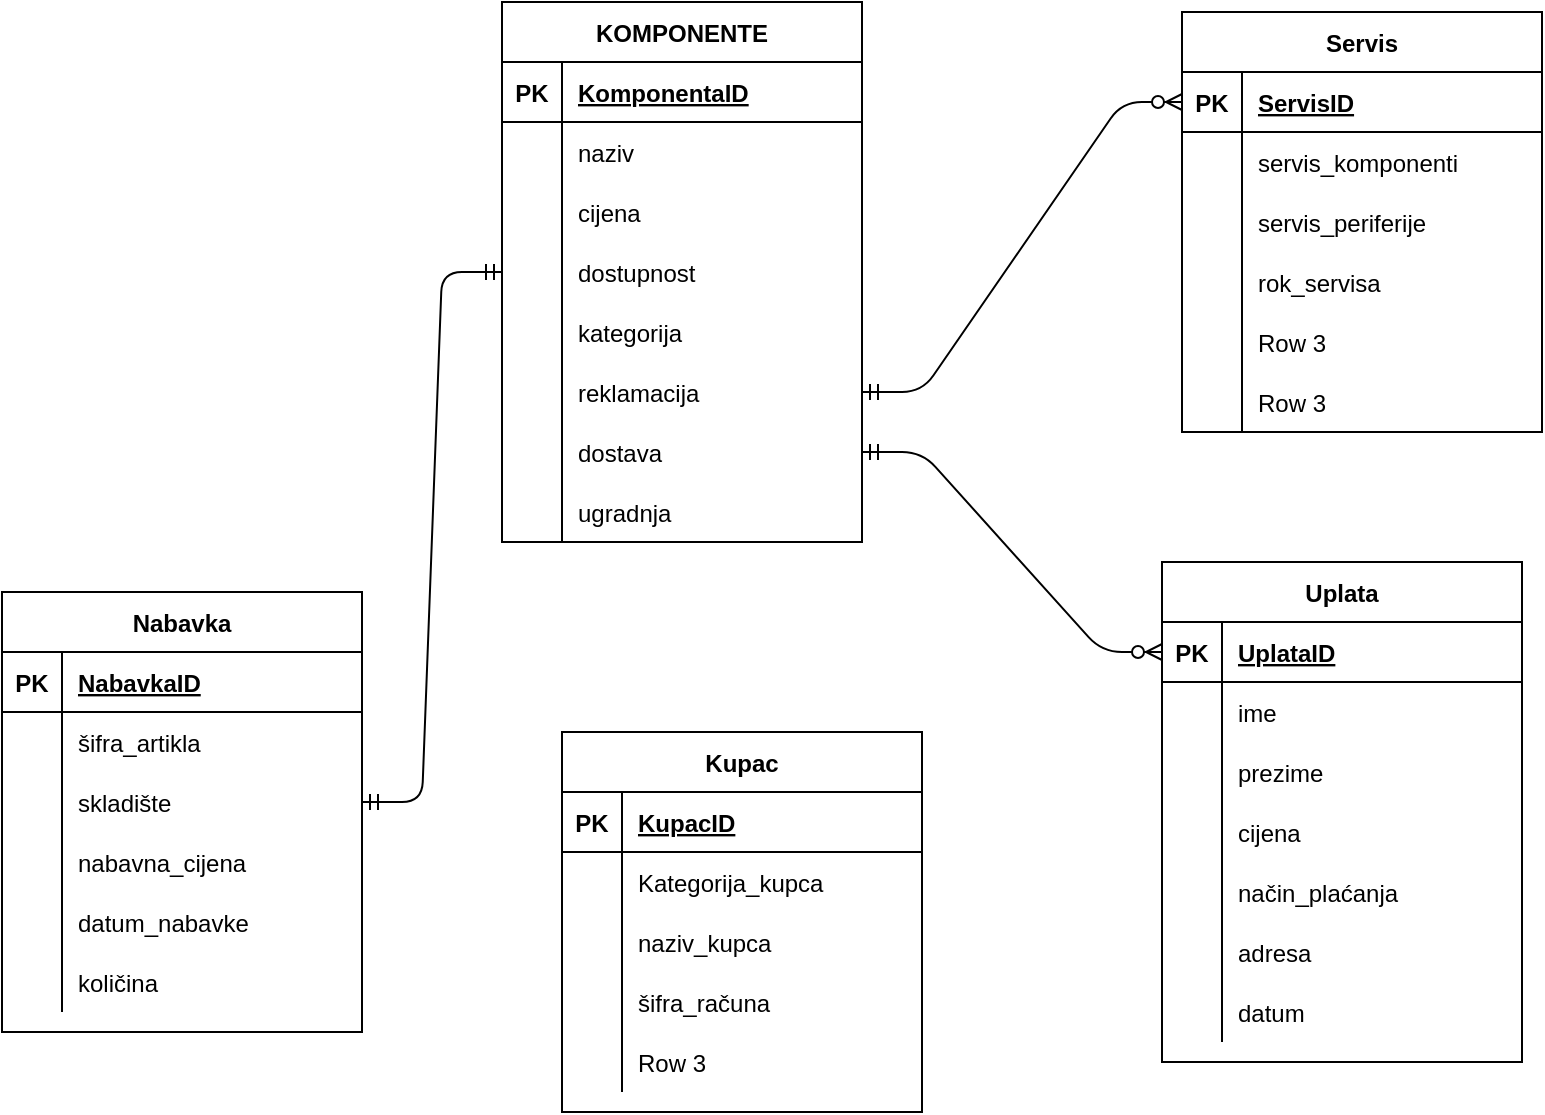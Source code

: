 <mxfile version="15.3.7" type="github">
  <diagram id="PAURH-QYAaBXtx5Qd6wN" name="Page-1">
    <mxGraphModel dx="1019" dy="555" grid="1" gridSize="10" guides="1" tooltips="1" connect="1" arrows="1" fold="1" page="1" pageScale="1" pageWidth="850" pageHeight="1100" math="0" shadow="0">
      <root>
        <mxCell id="0" />
        <mxCell id="1" parent="0" />
        <mxCell id="Yslhy3tIrCZkMZqKm0hO-27" value="Servis" style="shape=table;startSize=30;container=1;collapsible=1;childLayout=tableLayout;fixedRows=1;rowLines=0;fontStyle=1;align=center;resizeLast=1;" parent="1" vertex="1">
          <mxGeometry x="630" y="95" width="180" height="210" as="geometry" />
        </mxCell>
        <mxCell id="Yslhy3tIrCZkMZqKm0hO-28" value="" style="shape=partialRectangle;collapsible=0;dropTarget=0;pointerEvents=0;fillColor=none;top=0;left=0;bottom=1;right=0;points=[[0,0.5],[1,0.5]];portConstraint=eastwest;" parent="Yslhy3tIrCZkMZqKm0hO-27" vertex="1">
          <mxGeometry y="30" width="180" height="30" as="geometry" />
        </mxCell>
        <mxCell id="Yslhy3tIrCZkMZqKm0hO-29" value="PK" style="shape=partialRectangle;connectable=0;fillColor=none;top=0;left=0;bottom=0;right=0;fontStyle=1;overflow=hidden;" parent="Yslhy3tIrCZkMZqKm0hO-28" vertex="1">
          <mxGeometry width="30" height="30" as="geometry">
            <mxRectangle width="30" height="30" as="alternateBounds" />
          </mxGeometry>
        </mxCell>
        <mxCell id="Yslhy3tIrCZkMZqKm0hO-30" value="ServisID" style="shape=partialRectangle;connectable=0;fillColor=none;top=0;left=0;bottom=0;right=0;align=left;spacingLeft=6;fontStyle=5;overflow=hidden;" parent="Yslhy3tIrCZkMZqKm0hO-28" vertex="1">
          <mxGeometry x="30" width="150" height="30" as="geometry">
            <mxRectangle width="150" height="30" as="alternateBounds" />
          </mxGeometry>
        </mxCell>
        <mxCell id="Yslhy3tIrCZkMZqKm0hO-31" value="" style="shape=partialRectangle;collapsible=0;dropTarget=0;pointerEvents=0;fillColor=none;top=0;left=0;bottom=0;right=0;points=[[0,0.5],[1,0.5]];portConstraint=eastwest;" parent="Yslhy3tIrCZkMZqKm0hO-27" vertex="1">
          <mxGeometry y="60" width="180" height="30" as="geometry" />
        </mxCell>
        <mxCell id="Yslhy3tIrCZkMZqKm0hO-32" value="" style="shape=partialRectangle;connectable=0;fillColor=none;top=0;left=0;bottom=0;right=0;editable=1;overflow=hidden;" parent="Yslhy3tIrCZkMZqKm0hO-31" vertex="1">
          <mxGeometry width="30" height="30" as="geometry">
            <mxRectangle width="30" height="30" as="alternateBounds" />
          </mxGeometry>
        </mxCell>
        <mxCell id="Yslhy3tIrCZkMZqKm0hO-33" value="servis_komponenti" style="shape=partialRectangle;connectable=0;fillColor=none;top=0;left=0;bottom=0;right=0;align=left;spacingLeft=6;overflow=hidden;" parent="Yslhy3tIrCZkMZqKm0hO-31" vertex="1">
          <mxGeometry x="30" width="150" height="30" as="geometry">
            <mxRectangle width="150" height="30" as="alternateBounds" />
          </mxGeometry>
        </mxCell>
        <mxCell id="Yslhy3tIrCZkMZqKm0hO-34" value="" style="shape=partialRectangle;collapsible=0;dropTarget=0;pointerEvents=0;fillColor=none;top=0;left=0;bottom=0;right=0;points=[[0,0.5],[1,0.5]];portConstraint=eastwest;" parent="Yslhy3tIrCZkMZqKm0hO-27" vertex="1">
          <mxGeometry y="90" width="180" height="30" as="geometry" />
        </mxCell>
        <mxCell id="Yslhy3tIrCZkMZqKm0hO-35" value="" style="shape=partialRectangle;connectable=0;fillColor=none;top=0;left=0;bottom=0;right=0;editable=1;overflow=hidden;" parent="Yslhy3tIrCZkMZqKm0hO-34" vertex="1">
          <mxGeometry width="30" height="30" as="geometry">
            <mxRectangle width="30" height="30" as="alternateBounds" />
          </mxGeometry>
        </mxCell>
        <mxCell id="Yslhy3tIrCZkMZqKm0hO-36" value="servis_periferije" style="shape=partialRectangle;connectable=0;fillColor=none;top=0;left=0;bottom=0;right=0;align=left;spacingLeft=6;overflow=hidden;" parent="Yslhy3tIrCZkMZqKm0hO-34" vertex="1">
          <mxGeometry x="30" width="150" height="30" as="geometry">
            <mxRectangle width="150" height="30" as="alternateBounds" />
          </mxGeometry>
        </mxCell>
        <mxCell id="Yslhy3tIrCZkMZqKm0hO-37" value="" style="shape=partialRectangle;collapsible=0;dropTarget=0;pointerEvents=0;fillColor=none;top=0;left=0;bottom=0;right=0;points=[[0,0.5],[1,0.5]];portConstraint=eastwest;" parent="Yslhy3tIrCZkMZqKm0hO-27" vertex="1">
          <mxGeometry y="120" width="180" height="30" as="geometry" />
        </mxCell>
        <mxCell id="Yslhy3tIrCZkMZqKm0hO-38" value="" style="shape=partialRectangle;connectable=0;fillColor=none;top=0;left=0;bottom=0;right=0;editable=1;overflow=hidden;" parent="Yslhy3tIrCZkMZqKm0hO-37" vertex="1">
          <mxGeometry width="30" height="30" as="geometry">
            <mxRectangle width="30" height="30" as="alternateBounds" />
          </mxGeometry>
        </mxCell>
        <mxCell id="Yslhy3tIrCZkMZqKm0hO-39" value="rok_servisa" style="shape=partialRectangle;connectable=0;fillColor=none;top=0;left=0;bottom=0;right=0;align=left;spacingLeft=6;overflow=hidden;" parent="Yslhy3tIrCZkMZqKm0hO-37" vertex="1">
          <mxGeometry x="30" width="150" height="30" as="geometry">
            <mxRectangle width="150" height="30" as="alternateBounds" />
          </mxGeometry>
        </mxCell>
        <mxCell id="8AgJ1wSXoi3J1mDI-W0O-81" value="" style="shape=partialRectangle;collapsible=0;dropTarget=0;pointerEvents=0;fillColor=none;top=0;left=0;bottom=0;right=0;points=[[0,0.5],[1,0.5]];portConstraint=eastwest;" parent="Yslhy3tIrCZkMZqKm0hO-27" vertex="1">
          <mxGeometry y="150" width="180" height="30" as="geometry" />
        </mxCell>
        <mxCell id="8AgJ1wSXoi3J1mDI-W0O-82" value="" style="shape=partialRectangle;connectable=0;fillColor=none;top=0;left=0;bottom=0;right=0;editable=1;overflow=hidden;" parent="8AgJ1wSXoi3J1mDI-W0O-81" vertex="1">
          <mxGeometry width="30" height="30" as="geometry">
            <mxRectangle width="30" height="30" as="alternateBounds" />
          </mxGeometry>
        </mxCell>
        <mxCell id="8AgJ1wSXoi3J1mDI-W0O-83" value="Row 3" style="shape=partialRectangle;connectable=0;fillColor=none;top=0;left=0;bottom=0;right=0;align=left;spacingLeft=6;overflow=hidden;" parent="8AgJ1wSXoi3J1mDI-W0O-81" vertex="1">
          <mxGeometry x="30" width="150" height="30" as="geometry">
            <mxRectangle width="150" height="30" as="alternateBounds" />
          </mxGeometry>
        </mxCell>
        <mxCell id="8AgJ1wSXoi3J1mDI-W0O-84" value="" style="shape=partialRectangle;collapsible=0;dropTarget=0;pointerEvents=0;fillColor=none;top=0;left=0;bottom=0;right=0;points=[[0,0.5],[1,0.5]];portConstraint=eastwest;" parent="Yslhy3tIrCZkMZqKm0hO-27" vertex="1">
          <mxGeometry y="180" width="180" height="30" as="geometry" />
        </mxCell>
        <mxCell id="8AgJ1wSXoi3J1mDI-W0O-85" value="" style="shape=partialRectangle;connectable=0;fillColor=none;top=0;left=0;bottom=0;right=0;editable=1;overflow=hidden;" parent="8AgJ1wSXoi3J1mDI-W0O-84" vertex="1">
          <mxGeometry width="30" height="30" as="geometry">
            <mxRectangle width="30" height="30" as="alternateBounds" />
          </mxGeometry>
        </mxCell>
        <mxCell id="8AgJ1wSXoi3J1mDI-W0O-86" value="Row 3" style="shape=partialRectangle;connectable=0;fillColor=none;top=0;left=0;bottom=0;right=0;align=left;spacingLeft=6;overflow=hidden;" parent="8AgJ1wSXoi3J1mDI-W0O-84" vertex="1">
          <mxGeometry x="30" width="150" height="30" as="geometry">
            <mxRectangle width="150" height="30" as="alternateBounds" />
          </mxGeometry>
        </mxCell>
        <mxCell id="Yslhy3tIrCZkMZqKm0hO-40" value="Uplata" style="shape=table;startSize=30;container=1;collapsible=1;childLayout=tableLayout;fixedRows=1;rowLines=0;fontStyle=1;align=center;resizeLast=1;" parent="1" vertex="1">
          <mxGeometry x="620" y="370" width="180" height="250" as="geometry" />
        </mxCell>
        <mxCell id="Yslhy3tIrCZkMZqKm0hO-41" value="" style="shape=partialRectangle;collapsible=0;dropTarget=0;pointerEvents=0;fillColor=none;top=0;left=0;bottom=1;right=0;points=[[0,0.5],[1,0.5]];portConstraint=eastwest;" parent="Yslhy3tIrCZkMZqKm0hO-40" vertex="1">
          <mxGeometry y="30" width="180" height="30" as="geometry" />
        </mxCell>
        <mxCell id="Yslhy3tIrCZkMZqKm0hO-42" value="PK" style="shape=partialRectangle;connectable=0;fillColor=none;top=0;left=0;bottom=0;right=0;fontStyle=1;overflow=hidden;" parent="Yslhy3tIrCZkMZqKm0hO-41" vertex="1">
          <mxGeometry width="30" height="30" as="geometry">
            <mxRectangle width="30" height="30" as="alternateBounds" />
          </mxGeometry>
        </mxCell>
        <mxCell id="Yslhy3tIrCZkMZqKm0hO-43" value="UplataID" style="shape=partialRectangle;connectable=0;fillColor=none;top=0;left=0;bottom=0;right=0;align=left;spacingLeft=6;fontStyle=5;overflow=hidden;" parent="Yslhy3tIrCZkMZqKm0hO-41" vertex="1">
          <mxGeometry x="30" width="150" height="30" as="geometry">
            <mxRectangle width="150" height="30" as="alternateBounds" />
          </mxGeometry>
        </mxCell>
        <mxCell id="Yslhy3tIrCZkMZqKm0hO-44" value="" style="shape=partialRectangle;collapsible=0;dropTarget=0;pointerEvents=0;fillColor=none;top=0;left=0;bottom=0;right=0;points=[[0,0.5],[1,0.5]];portConstraint=eastwest;" parent="Yslhy3tIrCZkMZqKm0hO-40" vertex="1">
          <mxGeometry y="60" width="180" height="30" as="geometry" />
        </mxCell>
        <mxCell id="Yslhy3tIrCZkMZqKm0hO-45" value="" style="shape=partialRectangle;connectable=0;fillColor=none;top=0;left=0;bottom=0;right=0;editable=1;overflow=hidden;" parent="Yslhy3tIrCZkMZqKm0hO-44" vertex="1">
          <mxGeometry width="30" height="30" as="geometry">
            <mxRectangle width="30" height="30" as="alternateBounds" />
          </mxGeometry>
        </mxCell>
        <mxCell id="Yslhy3tIrCZkMZqKm0hO-46" value="ime" style="shape=partialRectangle;connectable=0;fillColor=none;top=0;left=0;bottom=0;right=0;align=left;spacingLeft=6;overflow=hidden;" parent="Yslhy3tIrCZkMZqKm0hO-44" vertex="1">
          <mxGeometry x="30" width="150" height="30" as="geometry">
            <mxRectangle width="150" height="30" as="alternateBounds" />
          </mxGeometry>
        </mxCell>
        <mxCell id="Yslhy3tIrCZkMZqKm0hO-47" value="" style="shape=partialRectangle;collapsible=0;dropTarget=0;pointerEvents=0;fillColor=none;top=0;left=0;bottom=0;right=0;points=[[0,0.5],[1,0.5]];portConstraint=eastwest;" parent="Yslhy3tIrCZkMZqKm0hO-40" vertex="1">
          <mxGeometry y="90" width="180" height="30" as="geometry" />
        </mxCell>
        <mxCell id="Yslhy3tIrCZkMZqKm0hO-48" value="" style="shape=partialRectangle;connectable=0;fillColor=none;top=0;left=0;bottom=0;right=0;editable=1;overflow=hidden;" parent="Yslhy3tIrCZkMZqKm0hO-47" vertex="1">
          <mxGeometry width="30" height="30" as="geometry">
            <mxRectangle width="30" height="30" as="alternateBounds" />
          </mxGeometry>
        </mxCell>
        <mxCell id="Yslhy3tIrCZkMZqKm0hO-49" value="prezime" style="shape=partialRectangle;connectable=0;fillColor=none;top=0;left=0;bottom=0;right=0;align=left;spacingLeft=6;overflow=hidden;" parent="Yslhy3tIrCZkMZqKm0hO-47" vertex="1">
          <mxGeometry x="30" width="150" height="30" as="geometry">
            <mxRectangle width="150" height="30" as="alternateBounds" />
          </mxGeometry>
        </mxCell>
        <mxCell id="Yslhy3tIrCZkMZqKm0hO-50" value="" style="shape=partialRectangle;collapsible=0;dropTarget=0;pointerEvents=0;fillColor=none;top=0;left=0;bottom=0;right=0;points=[[0,0.5],[1,0.5]];portConstraint=eastwest;" parent="Yslhy3tIrCZkMZqKm0hO-40" vertex="1">
          <mxGeometry y="120" width="180" height="30" as="geometry" />
        </mxCell>
        <mxCell id="Yslhy3tIrCZkMZqKm0hO-51" value="" style="shape=partialRectangle;connectable=0;fillColor=none;top=0;left=0;bottom=0;right=0;editable=1;overflow=hidden;" parent="Yslhy3tIrCZkMZqKm0hO-50" vertex="1">
          <mxGeometry width="30" height="30" as="geometry">
            <mxRectangle width="30" height="30" as="alternateBounds" />
          </mxGeometry>
        </mxCell>
        <mxCell id="Yslhy3tIrCZkMZqKm0hO-52" value="cijena" style="shape=partialRectangle;connectable=0;fillColor=none;top=0;left=0;bottom=0;right=0;align=left;spacingLeft=6;overflow=hidden;" parent="Yslhy3tIrCZkMZqKm0hO-50" vertex="1">
          <mxGeometry x="30" width="150" height="30" as="geometry">
            <mxRectangle width="150" height="30" as="alternateBounds" />
          </mxGeometry>
        </mxCell>
        <mxCell id="8AgJ1wSXoi3J1mDI-W0O-69" value="" style="shape=partialRectangle;collapsible=0;dropTarget=0;pointerEvents=0;fillColor=none;top=0;left=0;bottom=0;right=0;points=[[0,0.5],[1,0.5]];portConstraint=eastwest;" parent="Yslhy3tIrCZkMZqKm0hO-40" vertex="1">
          <mxGeometry y="150" width="180" height="30" as="geometry" />
        </mxCell>
        <mxCell id="8AgJ1wSXoi3J1mDI-W0O-70" value="" style="shape=partialRectangle;connectable=0;fillColor=none;top=0;left=0;bottom=0;right=0;editable=1;overflow=hidden;" parent="8AgJ1wSXoi3J1mDI-W0O-69" vertex="1">
          <mxGeometry width="30" height="30" as="geometry">
            <mxRectangle width="30" height="30" as="alternateBounds" />
          </mxGeometry>
        </mxCell>
        <mxCell id="8AgJ1wSXoi3J1mDI-W0O-71" value="način_plaćanja" style="shape=partialRectangle;connectable=0;fillColor=none;top=0;left=0;bottom=0;right=0;align=left;spacingLeft=6;overflow=hidden;" parent="8AgJ1wSXoi3J1mDI-W0O-69" vertex="1">
          <mxGeometry x="30" width="150" height="30" as="geometry">
            <mxRectangle width="150" height="30" as="alternateBounds" />
          </mxGeometry>
        </mxCell>
        <mxCell id="8AgJ1wSXoi3J1mDI-W0O-72" value="" style="shape=partialRectangle;collapsible=0;dropTarget=0;pointerEvents=0;fillColor=none;top=0;left=0;bottom=0;right=0;points=[[0,0.5],[1,0.5]];portConstraint=eastwest;" parent="Yslhy3tIrCZkMZqKm0hO-40" vertex="1">
          <mxGeometry y="180" width="180" height="30" as="geometry" />
        </mxCell>
        <mxCell id="8AgJ1wSXoi3J1mDI-W0O-73" value="" style="shape=partialRectangle;connectable=0;fillColor=none;top=0;left=0;bottom=0;right=0;editable=1;overflow=hidden;" parent="8AgJ1wSXoi3J1mDI-W0O-72" vertex="1">
          <mxGeometry width="30" height="30" as="geometry">
            <mxRectangle width="30" height="30" as="alternateBounds" />
          </mxGeometry>
        </mxCell>
        <mxCell id="8AgJ1wSXoi3J1mDI-W0O-74" value="adresa" style="shape=partialRectangle;connectable=0;fillColor=none;top=0;left=0;bottom=0;right=0;align=left;spacingLeft=6;overflow=hidden;" parent="8AgJ1wSXoi3J1mDI-W0O-72" vertex="1">
          <mxGeometry x="30" width="150" height="30" as="geometry">
            <mxRectangle width="150" height="30" as="alternateBounds" />
          </mxGeometry>
        </mxCell>
        <mxCell id="8AgJ1wSXoi3J1mDI-W0O-102" value="" style="shape=partialRectangle;collapsible=0;dropTarget=0;pointerEvents=0;fillColor=none;top=0;left=0;bottom=0;right=0;points=[[0,0.5],[1,0.5]];portConstraint=eastwest;" parent="Yslhy3tIrCZkMZqKm0hO-40" vertex="1">
          <mxGeometry y="210" width="180" height="30" as="geometry" />
        </mxCell>
        <mxCell id="8AgJ1wSXoi3J1mDI-W0O-103" value="" style="shape=partialRectangle;connectable=0;fillColor=none;top=0;left=0;bottom=0;right=0;editable=1;overflow=hidden;" parent="8AgJ1wSXoi3J1mDI-W0O-102" vertex="1">
          <mxGeometry width="30" height="30" as="geometry">
            <mxRectangle width="30" height="30" as="alternateBounds" />
          </mxGeometry>
        </mxCell>
        <mxCell id="8AgJ1wSXoi3J1mDI-W0O-104" value="datum" style="shape=partialRectangle;connectable=0;fillColor=none;top=0;left=0;bottom=0;right=0;align=left;spacingLeft=6;overflow=hidden;" parent="8AgJ1wSXoi3J1mDI-W0O-102" vertex="1">
          <mxGeometry x="30" width="150" height="30" as="geometry">
            <mxRectangle width="150" height="30" as="alternateBounds" />
          </mxGeometry>
        </mxCell>
        <mxCell id="8AgJ1wSXoi3J1mDI-W0O-14" value="Nabavka" style="shape=table;startSize=30;container=1;collapsible=1;childLayout=tableLayout;fixedRows=1;rowLines=0;fontStyle=1;align=center;resizeLast=1;" parent="1" vertex="1">
          <mxGeometry x="40" y="385" width="180" height="220" as="geometry" />
        </mxCell>
        <mxCell id="8AgJ1wSXoi3J1mDI-W0O-15" value="" style="shape=partialRectangle;collapsible=0;dropTarget=0;pointerEvents=0;fillColor=none;top=0;left=0;bottom=1;right=0;points=[[0,0.5],[1,0.5]];portConstraint=eastwest;" parent="8AgJ1wSXoi3J1mDI-W0O-14" vertex="1">
          <mxGeometry y="30" width="180" height="30" as="geometry" />
        </mxCell>
        <mxCell id="8AgJ1wSXoi3J1mDI-W0O-16" value="PK" style="shape=partialRectangle;connectable=0;fillColor=none;top=0;left=0;bottom=0;right=0;fontStyle=1;overflow=hidden;" parent="8AgJ1wSXoi3J1mDI-W0O-15" vertex="1">
          <mxGeometry width="30" height="30" as="geometry">
            <mxRectangle width="30" height="30" as="alternateBounds" />
          </mxGeometry>
        </mxCell>
        <mxCell id="8AgJ1wSXoi3J1mDI-W0O-17" value="NabavkaID" style="shape=partialRectangle;connectable=0;fillColor=none;top=0;left=0;bottom=0;right=0;align=left;spacingLeft=6;fontStyle=5;overflow=hidden;" parent="8AgJ1wSXoi3J1mDI-W0O-15" vertex="1">
          <mxGeometry x="30" width="150" height="30" as="geometry">
            <mxRectangle width="150" height="30" as="alternateBounds" />
          </mxGeometry>
        </mxCell>
        <mxCell id="8AgJ1wSXoi3J1mDI-W0O-18" value="" style="shape=partialRectangle;collapsible=0;dropTarget=0;pointerEvents=0;fillColor=none;top=0;left=0;bottom=0;right=0;points=[[0,0.5],[1,0.5]];portConstraint=eastwest;" parent="8AgJ1wSXoi3J1mDI-W0O-14" vertex="1">
          <mxGeometry y="60" width="180" height="30" as="geometry" />
        </mxCell>
        <mxCell id="8AgJ1wSXoi3J1mDI-W0O-19" value="" style="shape=partialRectangle;connectable=0;fillColor=none;top=0;left=0;bottom=0;right=0;editable=1;overflow=hidden;" parent="8AgJ1wSXoi3J1mDI-W0O-18" vertex="1">
          <mxGeometry width="30" height="30" as="geometry">
            <mxRectangle width="30" height="30" as="alternateBounds" />
          </mxGeometry>
        </mxCell>
        <mxCell id="8AgJ1wSXoi3J1mDI-W0O-20" value="šifra_artikla" style="shape=partialRectangle;connectable=0;fillColor=none;top=0;left=0;bottom=0;right=0;align=left;spacingLeft=6;overflow=hidden;" parent="8AgJ1wSXoi3J1mDI-W0O-18" vertex="1">
          <mxGeometry x="30" width="150" height="30" as="geometry">
            <mxRectangle width="150" height="30" as="alternateBounds" />
          </mxGeometry>
        </mxCell>
        <mxCell id="8AgJ1wSXoi3J1mDI-W0O-21" value="" style="shape=partialRectangle;collapsible=0;dropTarget=0;pointerEvents=0;fillColor=none;top=0;left=0;bottom=0;right=0;points=[[0,0.5],[1,0.5]];portConstraint=eastwest;" parent="8AgJ1wSXoi3J1mDI-W0O-14" vertex="1">
          <mxGeometry y="90" width="180" height="30" as="geometry" />
        </mxCell>
        <mxCell id="8AgJ1wSXoi3J1mDI-W0O-22" value="" style="shape=partialRectangle;connectable=0;fillColor=none;top=0;left=0;bottom=0;right=0;editable=1;overflow=hidden;" parent="8AgJ1wSXoi3J1mDI-W0O-21" vertex="1">
          <mxGeometry width="30" height="30" as="geometry">
            <mxRectangle width="30" height="30" as="alternateBounds" />
          </mxGeometry>
        </mxCell>
        <mxCell id="8AgJ1wSXoi3J1mDI-W0O-23" value="skladište" style="shape=partialRectangle;connectable=0;fillColor=none;top=0;left=0;bottom=0;right=0;align=left;spacingLeft=6;overflow=hidden;" parent="8AgJ1wSXoi3J1mDI-W0O-21" vertex="1">
          <mxGeometry x="30" width="150" height="30" as="geometry">
            <mxRectangle width="150" height="30" as="alternateBounds" />
          </mxGeometry>
        </mxCell>
        <mxCell id="8AgJ1wSXoi3J1mDI-W0O-24" value="" style="shape=partialRectangle;collapsible=0;dropTarget=0;pointerEvents=0;fillColor=none;top=0;left=0;bottom=0;right=0;points=[[0,0.5],[1,0.5]];portConstraint=eastwest;" parent="8AgJ1wSXoi3J1mDI-W0O-14" vertex="1">
          <mxGeometry y="120" width="180" height="30" as="geometry" />
        </mxCell>
        <mxCell id="8AgJ1wSXoi3J1mDI-W0O-25" value="" style="shape=partialRectangle;connectable=0;fillColor=none;top=0;left=0;bottom=0;right=0;editable=1;overflow=hidden;" parent="8AgJ1wSXoi3J1mDI-W0O-24" vertex="1">
          <mxGeometry width="30" height="30" as="geometry">
            <mxRectangle width="30" height="30" as="alternateBounds" />
          </mxGeometry>
        </mxCell>
        <mxCell id="8AgJ1wSXoi3J1mDI-W0O-26" value="nabavna_cijena" style="shape=partialRectangle;connectable=0;fillColor=none;top=0;left=0;bottom=0;right=0;align=left;spacingLeft=6;overflow=hidden;" parent="8AgJ1wSXoi3J1mDI-W0O-24" vertex="1">
          <mxGeometry x="30" width="150" height="30" as="geometry">
            <mxRectangle width="150" height="30" as="alternateBounds" />
          </mxGeometry>
        </mxCell>
        <mxCell id="8AgJ1wSXoi3J1mDI-W0O-75" value="" style="shape=partialRectangle;collapsible=0;dropTarget=0;pointerEvents=0;fillColor=none;top=0;left=0;bottom=0;right=0;points=[[0,0.5],[1,0.5]];portConstraint=eastwest;" parent="8AgJ1wSXoi3J1mDI-W0O-14" vertex="1">
          <mxGeometry y="150" width="180" height="30" as="geometry" />
        </mxCell>
        <mxCell id="8AgJ1wSXoi3J1mDI-W0O-76" value="" style="shape=partialRectangle;connectable=0;fillColor=none;top=0;left=0;bottom=0;right=0;editable=1;overflow=hidden;" parent="8AgJ1wSXoi3J1mDI-W0O-75" vertex="1">
          <mxGeometry width="30" height="30" as="geometry">
            <mxRectangle width="30" height="30" as="alternateBounds" />
          </mxGeometry>
        </mxCell>
        <mxCell id="8AgJ1wSXoi3J1mDI-W0O-77" value="datum_nabavke" style="shape=partialRectangle;connectable=0;fillColor=none;top=0;left=0;bottom=0;right=0;align=left;spacingLeft=6;overflow=hidden;" parent="8AgJ1wSXoi3J1mDI-W0O-75" vertex="1">
          <mxGeometry x="30" width="150" height="30" as="geometry">
            <mxRectangle width="150" height="30" as="alternateBounds" />
          </mxGeometry>
        </mxCell>
        <mxCell id="8AgJ1wSXoi3J1mDI-W0O-78" value="" style="shape=partialRectangle;collapsible=0;dropTarget=0;pointerEvents=0;fillColor=none;top=0;left=0;bottom=0;right=0;points=[[0,0.5],[1,0.5]];portConstraint=eastwest;" parent="8AgJ1wSXoi3J1mDI-W0O-14" vertex="1">
          <mxGeometry y="180" width="180" height="30" as="geometry" />
        </mxCell>
        <mxCell id="8AgJ1wSXoi3J1mDI-W0O-79" value="" style="shape=partialRectangle;connectable=0;fillColor=none;top=0;left=0;bottom=0;right=0;editable=1;overflow=hidden;" parent="8AgJ1wSXoi3J1mDI-W0O-78" vertex="1">
          <mxGeometry width="30" height="30" as="geometry">
            <mxRectangle width="30" height="30" as="alternateBounds" />
          </mxGeometry>
        </mxCell>
        <mxCell id="8AgJ1wSXoi3J1mDI-W0O-80" value="količina" style="shape=partialRectangle;connectable=0;fillColor=none;top=0;left=0;bottom=0;right=0;align=left;spacingLeft=6;overflow=hidden;" parent="8AgJ1wSXoi3J1mDI-W0O-78" vertex="1">
          <mxGeometry x="30" width="150" height="30" as="geometry">
            <mxRectangle width="150" height="30" as="alternateBounds" />
          </mxGeometry>
        </mxCell>
        <mxCell id="8AgJ1wSXoi3J1mDI-W0O-38" value="" style="shape=partialRectangle;collapsible=0;dropTarget=0;pointerEvents=0;fillColor=none;top=0;left=0;bottom=0;right=0;points=[[0,0.5],[1,0.5]];portConstraint=eastwest;" parent="1" vertex="1">
          <mxGeometry x="90" y="250" width="190" height="30" as="geometry" />
        </mxCell>
        <mxCell id="8AgJ1wSXoi3J1mDI-W0O-39" value="&#xa;&#xa;" style="shape=partialRectangle;connectable=0;fillColor=none;top=0;left=0;bottom=0;right=0;editable=1;overflow=hidden;" parent="8AgJ1wSXoi3J1mDI-W0O-38" vertex="1">
          <mxGeometry width="30" height="30" as="geometry">
            <mxRectangle width="30" height="30" as="alternateBounds" />
          </mxGeometry>
        </mxCell>
        <mxCell id="8AgJ1wSXoi3J1mDI-W0O-47" value="KOMPONENTE" style="shape=table;startSize=30;container=1;collapsible=1;childLayout=tableLayout;fixedRows=1;rowLines=0;fontStyle=1;align=center;resizeLast=1;" parent="1" vertex="1">
          <mxGeometry x="290" y="90" width="180" height="270" as="geometry" />
        </mxCell>
        <mxCell id="8AgJ1wSXoi3J1mDI-W0O-48" value="" style="shape=partialRectangle;collapsible=0;dropTarget=0;pointerEvents=0;fillColor=none;top=0;left=0;bottom=1;right=0;points=[[0,0.5],[1,0.5]];portConstraint=eastwest;" parent="8AgJ1wSXoi3J1mDI-W0O-47" vertex="1">
          <mxGeometry y="30" width="180" height="30" as="geometry" />
        </mxCell>
        <mxCell id="8AgJ1wSXoi3J1mDI-W0O-49" value="PK" style="shape=partialRectangle;connectable=0;fillColor=none;top=0;left=0;bottom=0;right=0;fontStyle=1;overflow=hidden;" parent="8AgJ1wSXoi3J1mDI-W0O-48" vertex="1">
          <mxGeometry width="30" height="30" as="geometry">
            <mxRectangle width="30" height="30" as="alternateBounds" />
          </mxGeometry>
        </mxCell>
        <mxCell id="8AgJ1wSXoi3J1mDI-W0O-50" value="KomponentaID" style="shape=partialRectangle;connectable=0;fillColor=none;top=0;left=0;bottom=0;right=0;align=left;spacingLeft=6;fontStyle=5;overflow=hidden;" parent="8AgJ1wSXoi3J1mDI-W0O-48" vertex="1">
          <mxGeometry x="30" width="150" height="30" as="geometry">
            <mxRectangle width="150" height="30" as="alternateBounds" />
          </mxGeometry>
        </mxCell>
        <mxCell id="8AgJ1wSXoi3J1mDI-W0O-51" value="" style="shape=partialRectangle;collapsible=0;dropTarget=0;pointerEvents=0;fillColor=none;top=0;left=0;bottom=0;right=0;points=[[0,0.5],[1,0.5]];portConstraint=eastwest;" parent="8AgJ1wSXoi3J1mDI-W0O-47" vertex="1">
          <mxGeometry y="60" width="180" height="30" as="geometry" />
        </mxCell>
        <mxCell id="8AgJ1wSXoi3J1mDI-W0O-52" value="" style="shape=partialRectangle;connectable=0;fillColor=none;top=0;left=0;bottom=0;right=0;editable=1;overflow=hidden;" parent="8AgJ1wSXoi3J1mDI-W0O-51" vertex="1">
          <mxGeometry width="30" height="30" as="geometry">
            <mxRectangle width="30" height="30" as="alternateBounds" />
          </mxGeometry>
        </mxCell>
        <mxCell id="8AgJ1wSXoi3J1mDI-W0O-53" value="naziv" style="shape=partialRectangle;connectable=0;fillColor=none;top=0;left=0;bottom=0;right=0;align=left;spacingLeft=6;overflow=hidden;" parent="8AgJ1wSXoi3J1mDI-W0O-51" vertex="1">
          <mxGeometry x="30" width="150" height="30" as="geometry">
            <mxRectangle width="150" height="30" as="alternateBounds" />
          </mxGeometry>
        </mxCell>
        <mxCell id="8AgJ1wSXoi3J1mDI-W0O-54" value="" style="shape=partialRectangle;collapsible=0;dropTarget=0;pointerEvents=0;fillColor=none;top=0;left=0;bottom=0;right=0;points=[[0,0.5],[1,0.5]];portConstraint=eastwest;" parent="8AgJ1wSXoi3J1mDI-W0O-47" vertex="1">
          <mxGeometry y="90" width="180" height="30" as="geometry" />
        </mxCell>
        <mxCell id="8AgJ1wSXoi3J1mDI-W0O-55" value="" style="shape=partialRectangle;connectable=0;fillColor=none;top=0;left=0;bottom=0;right=0;editable=1;overflow=hidden;" parent="8AgJ1wSXoi3J1mDI-W0O-54" vertex="1">
          <mxGeometry width="30" height="30" as="geometry">
            <mxRectangle width="30" height="30" as="alternateBounds" />
          </mxGeometry>
        </mxCell>
        <mxCell id="8AgJ1wSXoi3J1mDI-W0O-56" value="cijena" style="shape=partialRectangle;connectable=0;fillColor=none;top=0;left=0;bottom=0;right=0;align=left;spacingLeft=6;overflow=hidden;" parent="8AgJ1wSXoi3J1mDI-W0O-54" vertex="1">
          <mxGeometry x="30" width="150" height="30" as="geometry">
            <mxRectangle width="150" height="30" as="alternateBounds" />
          </mxGeometry>
        </mxCell>
        <mxCell id="8AgJ1wSXoi3J1mDI-W0O-57" value="" style="shape=partialRectangle;collapsible=0;dropTarget=0;pointerEvents=0;fillColor=none;top=0;left=0;bottom=0;right=0;points=[[0,0.5],[1,0.5]];portConstraint=eastwest;" parent="8AgJ1wSXoi3J1mDI-W0O-47" vertex="1">
          <mxGeometry y="120" width="180" height="30" as="geometry" />
        </mxCell>
        <mxCell id="8AgJ1wSXoi3J1mDI-W0O-58" value="" style="shape=partialRectangle;connectable=0;fillColor=none;top=0;left=0;bottom=0;right=0;editable=1;overflow=hidden;" parent="8AgJ1wSXoi3J1mDI-W0O-57" vertex="1">
          <mxGeometry width="30" height="30" as="geometry">
            <mxRectangle width="30" height="30" as="alternateBounds" />
          </mxGeometry>
        </mxCell>
        <mxCell id="8AgJ1wSXoi3J1mDI-W0O-59" value="dostupnost" style="shape=partialRectangle;connectable=0;fillColor=none;top=0;left=0;bottom=0;right=0;align=left;spacingLeft=6;overflow=hidden;" parent="8AgJ1wSXoi3J1mDI-W0O-57" vertex="1">
          <mxGeometry x="30" width="150" height="30" as="geometry">
            <mxRectangle width="150" height="30" as="alternateBounds" />
          </mxGeometry>
        </mxCell>
        <mxCell id="8AgJ1wSXoi3J1mDI-W0O-60" value="" style="shape=partialRectangle;collapsible=0;dropTarget=0;pointerEvents=0;fillColor=none;top=0;left=0;bottom=0;right=0;points=[[0,0.5],[1,0.5]];portConstraint=eastwest;" parent="8AgJ1wSXoi3J1mDI-W0O-47" vertex="1">
          <mxGeometry y="150" width="180" height="30" as="geometry" />
        </mxCell>
        <mxCell id="8AgJ1wSXoi3J1mDI-W0O-61" value="" style="shape=partialRectangle;connectable=0;fillColor=none;top=0;left=0;bottom=0;right=0;editable=1;overflow=hidden;" parent="8AgJ1wSXoi3J1mDI-W0O-60" vertex="1">
          <mxGeometry width="30" height="30" as="geometry">
            <mxRectangle width="30" height="30" as="alternateBounds" />
          </mxGeometry>
        </mxCell>
        <mxCell id="8AgJ1wSXoi3J1mDI-W0O-62" value="kategorija" style="shape=partialRectangle;connectable=0;fillColor=none;top=0;left=0;bottom=0;right=0;align=left;spacingLeft=6;overflow=hidden;" parent="8AgJ1wSXoi3J1mDI-W0O-60" vertex="1">
          <mxGeometry x="30" width="150" height="30" as="geometry">
            <mxRectangle width="150" height="30" as="alternateBounds" />
          </mxGeometry>
        </mxCell>
        <mxCell id="8AgJ1wSXoi3J1mDI-W0O-66" value="" style="shape=partialRectangle;collapsible=0;dropTarget=0;pointerEvents=0;fillColor=none;top=0;left=0;bottom=0;right=0;points=[[0,0.5],[1,0.5]];portConstraint=eastwest;" parent="8AgJ1wSXoi3J1mDI-W0O-47" vertex="1">
          <mxGeometry y="180" width="180" height="30" as="geometry" />
        </mxCell>
        <mxCell id="8AgJ1wSXoi3J1mDI-W0O-67" value="" style="shape=partialRectangle;connectable=0;fillColor=none;top=0;left=0;bottom=0;right=0;editable=1;overflow=hidden;" parent="8AgJ1wSXoi3J1mDI-W0O-66" vertex="1">
          <mxGeometry width="30" height="30" as="geometry">
            <mxRectangle width="30" height="30" as="alternateBounds" />
          </mxGeometry>
        </mxCell>
        <mxCell id="8AgJ1wSXoi3J1mDI-W0O-68" value="reklamacija" style="shape=partialRectangle;connectable=0;fillColor=none;top=0;left=0;bottom=0;right=0;align=left;spacingLeft=6;overflow=hidden;" parent="8AgJ1wSXoi3J1mDI-W0O-66" vertex="1">
          <mxGeometry x="30" width="150" height="30" as="geometry">
            <mxRectangle width="150" height="30" as="alternateBounds" />
          </mxGeometry>
        </mxCell>
        <mxCell id="R77165pvlrlifR7z5i91-2" value="" style="shape=partialRectangle;collapsible=0;dropTarget=0;pointerEvents=0;fillColor=none;top=0;left=0;bottom=0;right=0;points=[[0,0.5],[1,0.5]];portConstraint=eastwest;" parent="8AgJ1wSXoi3J1mDI-W0O-47" vertex="1">
          <mxGeometry y="210" width="180" height="30" as="geometry" />
        </mxCell>
        <mxCell id="R77165pvlrlifR7z5i91-3" value="" style="shape=partialRectangle;connectable=0;fillColor=none;top=0;left=0;bottom=0;right=0;editable=1;overflow=hidden;" parent="R77165pvlrlifR7z5i91-2" vertex="1">
          <mxGeometry width="30" height="30" as="geometry">
            <mxRectangle width="30" height="30" as="alternateBounds" />
          </mxGeometry>
        </mxCell>
        <mxCell id="R77165pvlrlifR7z5i91-4" value="dostava" style="shape=partialRectangle;connectable=0;fillColor=none;top=0;left=0;bottom=0;right=0;align=left;spacingLeft=6;overflow=hidden;" parent="R77165pvlrlifR7z5i91-2" vertex="1">
          <mxGeometry x="30" width="150" height="30" as="geometry">
            <mxRectangle width="150" height="30" as="alternateBounds" />
          </mxGeometry>
        </mxCell>
        <mxCell id="R77165pvlrlifR7z5i91-9" value="" style="shape=partialRectangle;collapsible=0;dropTarget=0;pointerEvents=0;fillColor=none;top=0;left=0;bottom=0;right=0;points=[[0,0.5],[1,0.5]];portConstraint=eastwest;" parent="8AgJ1wSXoi3J1mDI-W0O-47" vertex="1">
          <mxGeometry y="240" width="180" height="30" as="geometry" />
        </mxCell>
        <mxCell id="R77165pvlrlifR7z5i91-10" value="" style="shape=partialRectangle;connectable=0;fillColor=none;top=0;left=0;bottom=0;right=0;editable=1;overflow=hidden;" parent="R77165pvlrlifR7z5i91-9" vertex="1">
          <mxGeometry width="30" height="30" as="geometry">
            <mxRectangle width="30" height="30" as="alternateBounds" />
          </mxGeometry>
        </mxCell>
        <mxCell id="R77165pvlrlifR7z5i91-11" value="ugradnja" style="shape=partialRectangle;connectable=0;fillColor=none;top=0;left=0;bottom=0;right=0;align=left;spacingLeft=6;overflow=hidden;" parent="R77165pvlrlifR7z5i91-9" vertex="1">
          <mxGeometry x="30" width="150" height="30" as="geometry">
            <mxRectangle width="150" height="30" as="alternateBounds" />
          </mxGeometry>
        </mxCell>
        <mxCell id="8AgJ1wSXoi3J1mDI-W0O-101" value="" style="edgeStyle=entityRelationEdgeStyle;fontSize=12;html=1;endArrow=ERmandOne;startArrow=ERmandOne;entryX=0;entryY=0.5;entryDx=0;entryDy=0;exitX=1;exitY=0.5;exitDx=0;exitDy=0;" parent="1" source="8AgJ1wSXoi3J1mDI-W0O-21" target="8AgJ1wSXoi3J1mDI-W0O-57" edge="1">
          <mxGeometry width="100" height="100" relative="1" as="geometry">
            <mxPoint x="250" y="480" as="sourcePoint" />
            <mxPoint x="330" y="250" as="targetPoint" />
          </mxGeometry>
        </mxCell>
        <mxCell id="8AgJ1wSXoi3J1mDI-W0O-106" value="" style="edgeStyle=entityRelationEdgeStyle;fontSize=12;html=1;endArrow=ERzeroToMany;startArrow=ERmandOne;exitX=1;exitY=0.5;exitDx=0;exitDy=0;" parent="1" source="8AgJ1wSXoi3J1mDI-W0O-66" edge="1">
          <mxGeometry width="100" height="100" relative="1" as="geometry">
            <mxPoint x="530" y="240" as="sourcePoint" />
            <mxPoint x="630" y="140" as="targetPoint" />
          </mxGeometry>
        </mxCell>
        <mxCell id="R77165pvlrlifR7z5i91-1" value="" style="edgeStyle=entityRelationEdgeStyle;fontSize=12;html=1;endArrow=ERzeroToMany;startArrow=ERmandOne;entryX=0;entryY=0.5;entryDx=0;entryDy=0;exitX=1;exitY=0.5;exitDx=0;exitDy=0;" parent="1" source="R77165pvlrlifR7z5i91-2" target="Yslhy3tIrCZkMZqKm0hO-41" edge="1">
          <mxGeometry width="100" height="100" relative="1" as="geometry">
            <mxPoint x="474" y="320" as="sourcePoint" />
            <mxPoint x="650" y="400" as="targetPoint" />
          </mxGeometry>
        </mxCell>
        <mxCell id="R77165pvlrlifR7z5i91-44" value="Kupac" style="shape=table;startSize=30;container=1;collapsible=1;childLayout=tableLayout;fixedRows=1;rowLines=0;fontStyle=1;align=center;resizeLast=1;" parent="1" vertex="1">
          <mxGeometry x="320" y="455" width="180" height="190" as="geometry" />
        </mxCell>
        <mxCell id="R77165pvlrlifR7z5i91-45" value="" style="shape=partialRectangle;collapsible=0;dropTarget=0;pointerEvents=0;fillColor=none;top=0;left=0;bottom=1;right=0;points=[[0,0.5],[1,0.5]];portConstraint=eastwest;" parent="R77165pvlrlifR7z5i91-44" vertex="1">
          <mxGeometry y="30" width="180" height="30" as="geometry" />
        </mxCell>
        <mxCell id="R77165pvlrlifR7z5i91-46" value="PK" style="shape=partialRectangle;connectable=0;fillColor=none;top=0;left=0;bottom=0;right=0;fontStyle=1;overflow=hidden;" parent="R77165pvlrlifR7z5i91-45" vertex="1">
          <mxGeometry width="30" height="30" as="geometry">
            <mxRectangle width="30" height="30" as="alternateBounds" />
          </mxGeometry>
        </mxCell>
        <mxCell id="R77165pvlrlifR7z5i91-47" value="KupacID" style="shape=partialRectangle;connectable=0;fillColor=none;top=0;left=0;bottom=0;right=0;align=left;spacingLeft=6;fontStyle=5;overflow=hidden;" parent="R77165pvlrlifR7z5i91-45" vertex="1">
          <mxGeometry x="30" width="150" height="30" as="geometry">
            <mxRectangle width="150" height="30" as="alternateBounds" />
          </mxGeometry>
        </mxCell>
        <mxCell id="R77165pvlrlifR7z5i91-48" value="" style="shape=partialRectangle;collapsible=0;dropTarget=0;pointerEvents=0;fillColor=none;top=0;left=0;bottom=0;right=0;points=[[0,0.5],[1,0.5]];portConstraint=eastwest;" parent="R77165pvlrlifR7z5i91-44" vertex="1">
          <mxGeometry y="60" width="180" height="30" as="geometry" />
        </mxCell>
        <mxCell id="R77165pvlrlifR7z5i91-49" value="" style="shape=partialRectangle;connectable=0;fillColor=none;top=0;left=0;bottom=0;right=0;editable=1;overflow=hidden;" parent="R77165pvlrlifR7z5i91-48" vertex="1">
          <mxGeometry width="30" height="30" as="geometry">
            <mxRectangle width="30" height="30" as="alternateBounds" />
          </mxGeometry>
        </mxCell>
        <mxCell id="R77165pvlrlifR7z5i91-50" value="Kategorija_kupca" style="shape=partialRectangle;connectable=0;fillColor=none;top=0;left=0;bottom=0;right=0;align=left;spacingLeft=6;overflow=hidden;" parent="R77165pvlrlifR7z5i91-48" vertex="1">
          <mxGeometry x="30" width="150" height="30" as="geometry">
            <mxRectangle width="150" height="30" as="alternateBounds" />
          </mxGeometry>
        </mxCell>
        <mxCell id="R77165pvlrlifR7z5i91-51" value="" style="shape=partialRectangle;collapsible=0;dropTarget=0;pointerEvents=0;fillColor=none;top=0;left=0;bottom=0;right=0;points=[[0,0.5],[1,0.5]];portConstraint=eastwest;" parent="R77165pvlrlifR7z5i91-44" vertex="1">
          <mxGeometry y="90" width="180" height="30" as="geometry" />
        </mxCell>
        <mxCell id="R77165pvlrlifR7z5i91-52" value="" style="shape=partialRectangle;connectable=0;fillColor=none;top=0;left=0;bottom=0;right=0;editable=1;overflow=hidden;" parent="R77165pvlrlifR7z5i91-51" vertex="1">
          <mxGeometry width="30" height="30" as="geometry">
            <mxRectangle width="30" height="30" as="alternateBounds" />
          </mxGeometry>
        </mxCell>
        <mxCell id="R77165pvlrlifR7z5i91-53" value="naziv_kupca" style="shape=partialRectangle;connectable=0;fillColor=none;top=0;left=0;bottom=0;right=0;align=left;spacingLeft=6;overflow=hidden;" parent="R77165pvlrlifR7z5i91-51" vertex="1">
          <mxGeometry x="30" width="150" height="30" as="geometry">
            <mxRectangle width="150" height="30" as="alternateBounds" />
          </mxGeometry>
        </mxCell>
        <mxCell id="R77165pvlrlifR7z5i91-54" value="" style="shape=partialRectangle;collapsible=0;dropTarget=0;pointerEvents=0;fillColor=none;top=0;left=0;bottom=0;right=0;points=[[0,0.5],[1,0.5]];portConstraint=eastwest;" parent="R77165pvlrlifR7z5i91-44" vertex="1">
          <mxGeometry y="120" width="180" height="30" as="geometry" />
        </mxCell>
        <mxCell id="R77165pvlrlifR7z5i91-55" value="" style="shape=partialRectangle;connectable=0;fillColor=none;top=0;left=0;bottom=0;right=0;editable=1;overflow=hidden;" parent="R77165pvlrlifR7z5i91-54" vertex="1">
          <mxGeometry width="30" height="30" as="geometry">
            <mxRectangle width="30" height="30" as="alternateBounds" />
          </mxGeometry>
        </mxCell>
        <mxCell id="R77165pvlrlifR7z5i91-56" value="šifra_računa" style="shape=partialRectangle;connectable=0;fillColor=none;top=0;left=0;bottom=0;right=0;align=left;spacingLeft=6;overflow=hidden;" parent="R77165pvlrlifR7z5i91-54" vertex="1">
          <mxGeometry x="30" width="150" height="30" as="geometry">
            <mxRectangle width="150" height="30" as="alternateBounds" />
          </mxGeometry>
        </mxCell>
        <mxCell id="R77165pvlrlifR7z5i91-57" value="" style="shape=partialRectangle;collapsible=0;dropTarget=0;pointerEvents=0;fillColor=none;top=0;left=0;bottom=0;right=0;points=[[0,0.5],[1,0.5]];portConstraint=eastwest;" parent="R77165pvlrlifR7z5i91-44" vertex="1">
          <mxGeometry y="150" width="180" height="30" as="geometry" />
        </mxCell>
        <mxCell id="R77165pvlrlifR7z5i91-58" value="" style="shape=partialRectangle;connectable=0;fillColor=none;top=0;left=0;bottom=0;right=0;editable=1;overflow=hidden;" parent="R77165pvlrlifR7z5i91-57" vertex="1">
          <mxGeometry width="30" height="30" as="geometry">
            <mxRectangle width="30" height="30" as="alternateBounds" />
          </mxGeometry>
        </mxCell>
        <mxCell id="R77165pvlrlifR7z5i91-59" value="Row 3" style="shape=partialRectangle;connectable=0;fillColor=none;top=0;left=0;bottom=0;right=0;align=left;spacingLeft=6;overflow=hidden;" parent="R77165pvlrlifR7z5i91-57" vertex="1">
          <mxGeometry x="30" width="150" height="30" as="geometry">
            <mxRectangle width="150" height="30" as="alternateBounds" />
          </mxGeometry>
        </mxCell>
      </root>
    </mxGraphModel>
  </diagram>
</mxfile>
